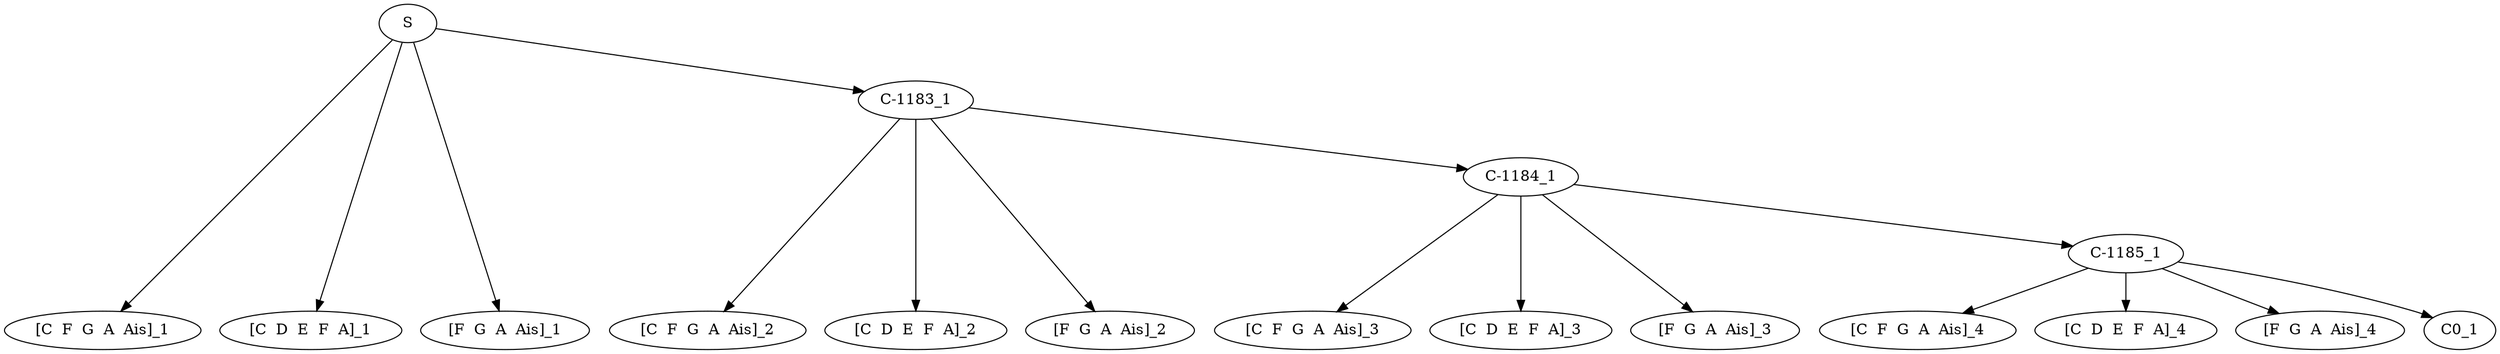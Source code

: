 digraph sample{
"S" -> "[C  F  G  A  Ais]_1";
"S" -> "[C  D  E  F  A]_1";
"S" -> "[F  G  A  Ais]_1";
"S" -> "C-1183_1";
"C-1183_1" -> "[C  F  G  A  Ais]_2";
"C-1183_1" -> "[C  D  E  F  A]_2";
"C-1183_1" -> "[F  G  A  Ais]_2";
"C-1183_1" -> "C-1184_1";
"C-1184_1" -> "[C  F  G  A  Ais]_3";
"C-1184_1" -> "[C  D  E  F  A]_3";
"C-1184_1" -> "[F  G  A  Ais]_3";
"C-1184_1" -> "C-1185_1";
"C-1185_1" -> "[C  F  G  A  Ais]_4";
"C-1185_1" -> "[C  D  E  F  A]_4";
"C-1185_1" -> "[F  G  A  Ais]_4";
"C-1185_1" -> "C0_1";

{rank = min; "S";}
{rank = same; "C-1183_1";}
{rank = same; "C-1184_1";}
{rank = same; "C-1185_1";}
{rank = same; "C0_1";}
{rank = same; "[C  D  E  F  A]_1"; "[C  D  E  F  A]_2"; "[C  D  E  F  A]_3"; "[C  D  E  F  A]_4"; "[C  F  G  A  Ais]_1"; "[C  F  G  A  Ais]_2"; "[C  F  G  A  Ais]_3"; "[C  F  G  A  Ais]_4"; "[F  G  A  Ais]_1"; "[F  G  A  Ais]_2"; "[F  G  A  Ais]_3"; "[F  G  A  Ais]_4";}
}